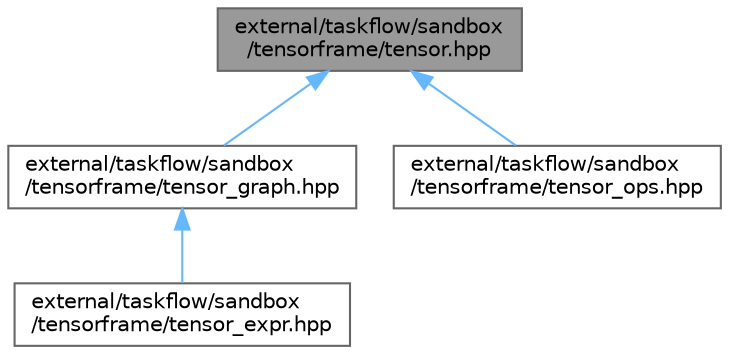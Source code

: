 digraph "external/taskflow/sandbox/tensorframe/tensor.hpp"
{
 // LATEX_PDF_SIZE
  bgcolor="transparent";
  edge [fontname=Helvetica,fontsize=10,labelfontname=Helvetica,labelfontsize=10];
  node [fontname=Helvetica,fontsize=10,shape=box,height=0.2,width=0.4];
  Node1 [id="Node000001",label="external/taskflow/sandbox\l/tensorframe/tensor.hpp",height=0.2,width=0.4,color="gray40", fillcolor="grey60", style="filled", fontcolor="black",tooltip=" "];
  Node1 -> Node2 [id="edge4_Node000001_Node000002",dir="back",color="steelblue1",style="solid",tooltip=" "];
  Node2 [id="Node000002",label="external/taskflow/sandbox\l/tensorframe/tensor_graph.hpp",height=0.2,width=0.4,color="grey40", fillcolor="white", style="filled",URL="$tensor__graph_8hpp.html",tooltip=" "];
  Node2 -> Node3 [id="edge5_Node000002_Node000003",dir="back",color="steelblue1",style="solid",tooltip=" "];
  Node3 [id="Node000003",label="external/taskflow/sandbox\l/tensorframe/tensor_expr.hpp",height=0.2,width=0.4,color="grey40", fillcolor="white", style="filled",URL="$tensor__expr_8hpp.html",tooltip=" "];
  Node1 -> Node4 [id="edge6_Node000001_Node000004",dir="back",color="steelblue1",style="solid",tooltip=" "];
  Node4 [id="Node000004",label="external/taskflow/sandbox\l/tensorframe/tensor_ops.hpp",height=0.2,width=0.4,color="grey40", fillcolor="white", style="filled",URL="$tensor__ops_8hpp.html",tooltip=" "];
}

